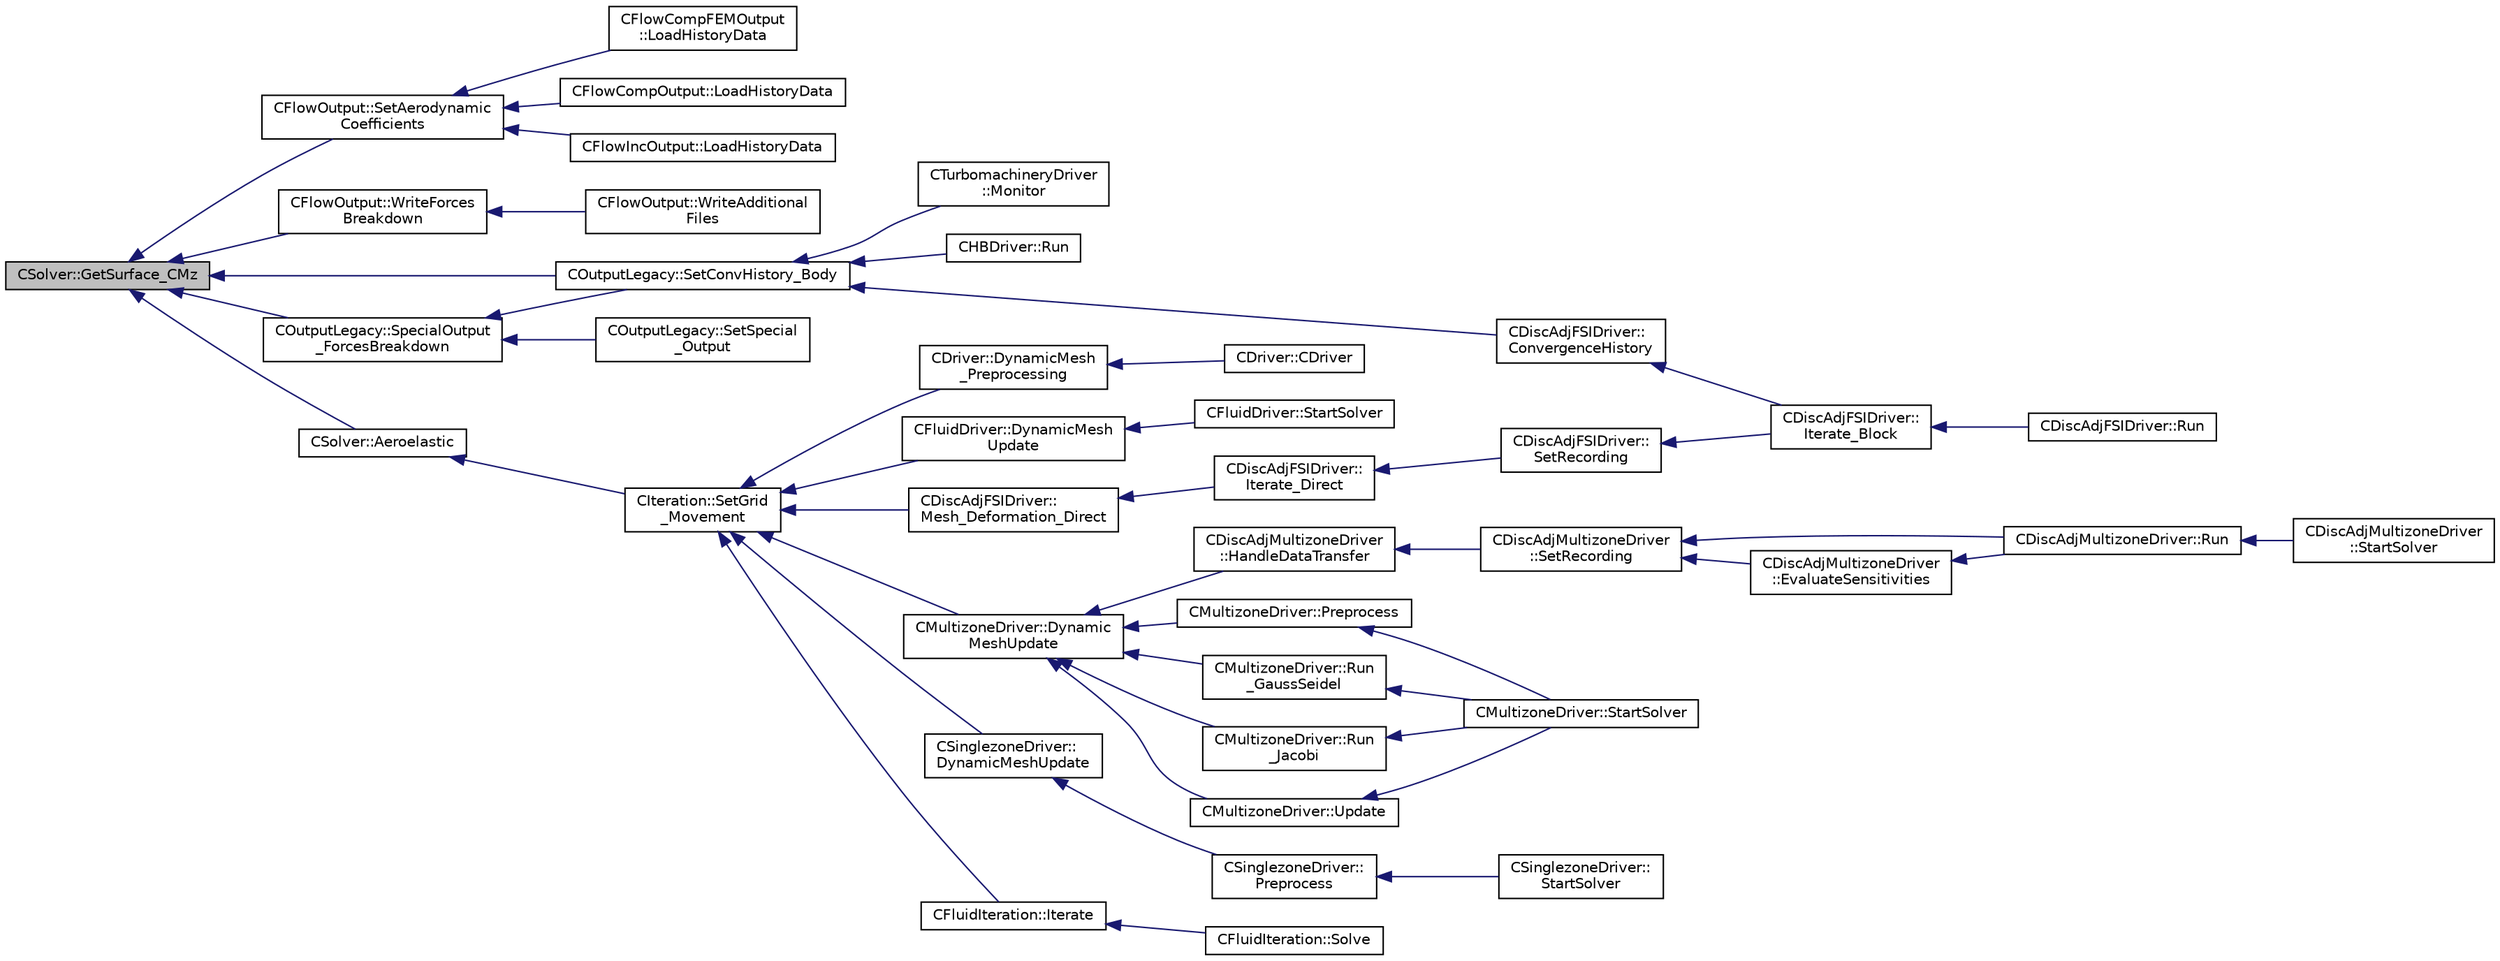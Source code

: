 digraph "CSolver::GetSurface_CMz"
{
  edge [fontname="Helvetica",fontsize="10",labelfontname="Helvetica",labelfontsize="10"];
  node [fontname="Helvetica",fontsize="10",shape=record];
  rankdir="LR";
  Node2816 [label="CSolver::GetSurface_CMz",height=0.2,width=0.4,color="black", fillcolor="grey75", style="filled", fontcolor="black"];
  Node2816 -> Node2817 [dir="back",color="midnightblue",fontsize="10",style="solid",fontname="Helvetica"];
  Node2817 [label="CFlowOutput::SetAerodynamic\lCoefficients",height=0.2,width=0.4,color="black", fillcolor="white", style="filled",URL="$class_c_flow_output.html#a849b56a2455df612cf6ab01f6dfacb3c",tooltip="Set the value of the aerodynamic coefficients. "];
  Node2817 -> Node2818 [dir="back",color="midnightblue",fontsize="10",style="solid",fontname="Helvetica"];
  Node2818 [label="CFlowCompFEMOutput\l::LoadHistoryData",height=0.2,width=0.4,color="black", fillcolor="white", style="filled",URL="$class_c_flow_comp_f_e_m_output.html#a0a4561b8ab0dffd1052f884062fd9710",tooltip="Load the history output field values. "];
  Node2817 -> Node2819 [dir="back",color="midnightblue",fontsize="10",style="solid",fontname="Helvetica"];
  Node2819 [label="CFlowCompOutput::LoadHistoryData",height=0.2,width=0.4,color="black", fillcolor="white", style="filled",URL="$class_c_flow_comp_output.html#a393cb19a691990ee6e88f844eccc79ed",tooltip="Load the history output field values. "];
  Node2817 -> Node2820 [dir="back",color="midnightblue",fontsize="10",style="solid",fontname="Helvetica"];
  Node2820 [label="CFlowIncOutput::LoadHistoryData",height=0.2,width=0.4,color="black", fillcolor="white", style="filled",URL="$class_c_flow_inc_output.html#a466112efa2e3a89cdd2456701a0480b5",tooltip="Load the history output field values. "];
  Node2816 -> Node2821 [dir="back",color="midnightblue",fontsize="10",style="solid",fontname="Helvetica"];
  Node2821 [label="CFlowOutput::WriteForces\lBreakdown",height=0.2,width=0.4,color="black", fillcolor="white", style="filled",URL="$class_c_flow_output.html#afacedef2006aa6fcf8c9a312b5f4430c",tooltip="Write the forces breakdown file. "];
  Node2821 -> Node2822 [dir="back",color="midnightblue",fontsize="10",style="solid",fontname="Helvetica"];
  Node2822 [label="CFlowOutput::WriteAdditional\lFiles",height=0.2,width=0.4,color="black", fillcolor="white", style="filled",URL="$class_c_flow_output.html#aaac3fb7b2575967b157c306065ab1ea8",tooltip="Write any additional files defined for the current solver. "];
  Node2816 -> Node2823 [dir="back",color="midnightblue",fontsize="10",style="solid",fontname="Helvetica"];
  Node2823 [label="COutputLegacy::SetConvHistory_Body",height=0.2,width=0.4,color="black", fillcolor="white", style="filled",URL="$class_c_output_legacy.html#a217cc0d778a3828499189a9debee47c6",tooltip="Write the history file and the convergence on the screen for serial computations. ..."];
  Node2823 -> Node2824 [dir="back",color="midnightblue",fontsize="10",style="solid",fontname="Helvetica"];
  Node2824 [label="CTurbomachineryDriver\l::Monitor",height=0.2,width=0.4,color="black", fillcolor="white", style="filled",URL="$class_c_turbomachinery_driver.html#a41d7b50bbacef68eb5436293ebb2da4f",tooltip="Monitor the computation. "];
  Node2823 -> Node2825 [dir="back",color="midnightblue",fontsize="10",style="solid",fontname="Helvetica"];
  Node2825 [label="CHBDriver::Run",height=0.2,width=0.4,color="black", fillcolor="white", style="filled",URL="$class_c_h_b_driver.html#a98c0448a8e0404845ee54e25b62eaea9",tooltip="Run a single iteration of a Harmonic Balance problem. "];
  Node2823 -> Node2826 [dir="back",color="midnightblue",fontsize="10",style="solid",fontname="Helvetica"];
  Node2826 [label="CDiscAdjFSIDriver::\lConvergenceHistory",height=0.2,width=0.4,color="black", fillcolor="white", style="filled",URL="$class_c_disc_adj_f_s_i_driver.html#a139dfa2442613879f2b15f28a09c2bd5",tooltip="Output the convergence history. "];
  Node2826 -> Node2827 [dir="back",color="midnightblue",fontsize="10",style="solid",fontname="Helvetica"];
  Node2827 [label="CDiscAdjFSIDriver::\lIterate_Block",height=0.2,width=0.4,color="black", fillcolor="white", style="filled",URL="$class_c_disc_adj_f_s_i_driver.html#a84949f139fa795b7d34d6ff77e82eb5c",tooltip="Iterate a certain block for adjoint FSI - may be the whole set of variables or independent and subite..."];
  Node2827 -> Node2828 [dir="back",color="midnightblue",fontsize="10",style="solid",fontname="Helvetica"];
  Node2828 [label="CDiscAdjFSIDriver::Run",height=0.2,width=0.4,color="black", fillcolor="white", style="filled",URL="$class_c_disc_adj_f_s_i_driver.html#a2e965d6e9c4dcfc296077cae225cab21",tooltip="Run a Discrete Adjoint iteration for the FSI problem. "];
  Node2816 -> Node2829 [dir="back",color="midnightblue",fontsize="10",style="solid",fontname="Helvetica"];
  Node2829 [label="COutputLegacy::SpecialOutput\l_ForcesBreakdown",height=0.2,width=0.4,color="black", fillcolor="white", style="filled",URL="$class_c_output_legacy.html#ab1ca98c0c4b16e9b75f06744e10d47c8",tooltip="Write the history file and the convergence on the screen for serial computations. ..."];
  Node2829 -> Node2823 [dir="back",color="midnightblue",fontsize="10",style="solid",fontname="Helvetica"];
  Node2829 -> Node2830 [dir="back",color="midnightblue",fontsize="10",style="solid",fontname="Helvetica"];
  Node2830 [label="COutputLegacy::SetSpecial\l_Output",height=0.2,width=0.4,color="black", fillcolor="white", style="filled",URL="$class_c_output_legacy.html#ab087aa06a268f2a2b96ead0cd32c0c41",tooltip="Writes the special output files. "];
  Node2816 -> Node2831 [dir="back",color="midnightblue",fontsize="10",style="solid",fontname="Helvetica"];
  Node2831 [label="CSolver::Aeroelastic",height=0.2,width=0.4,color="black", fillcolor="white", style="filled",URL="$class_c_solver.html#af130046f03f282501efef2c117af6ced",tooltip="Prepares and solves the aeroelastic equations. "];
  Node2831 -> Node2832 [dir="back",color="midnightblue",fontsize="10",style="solid",fontname="Helvetica"];
  Node2832 [label="CIteration::SetGrid\l_Movement",height=0.2,width=0.4,color="black", fillcolor="white", style="filled",URL="$class_c_iteration.html#a7b36785762f6b0c214569b185b858b6c",tooltip="Updates the positions and grid velocities for dynamic meshes between physical time steps..."];
  Node2832 -> Node2833 [dir="back",color="midnightblue",fontsize="10",style="solid",fontname="Helvetica"];
  Node2833 [label="CDriver::DynamicMesh\l_Preprocessing",height=0.2,width=0.4,color="black", fillcolor="white", style="filled",URL="$class_c_driver.html#af585d91d9c08dbddcc2b3e67dd5f5af9",tooltip="GridMovement_Preprocessing. "];
  Node2833 -> Node2834 [dir="back",color="midnightblue",fontsize="10",style="solid",fontname="Helvetica"];
  Node2834 [label="CDriver::CDriver",height=0.2,width=0.4,color="black", fillcolor="white", style="filled",URL="$class_c_driver.html#a3fca4a013a6efa9bbb38fe78a86b5f3d",tooltip="Constructor of the class. "];
  Node2832 -> Node2835 [dir="back",color="midnightblue",fontsize="10",style="solid",fontname="Helvetica"];
  Node2835 [label="CFluidDriver::DynamicMesh\lUpdate",height=0.2,width=0.4,color="black", fillcolor="white", style="filled",URL="$class_c_fluid_driver.html#a4eee67049f34a1875a42afa470e9f828",tooltip="Perform a dynamic mesh deformation, included grid velocity computation and the update of the multigri..."];
  Node2835 -> Node2836 [dir="back",color="midnightblue",fontsize="10",style="solid",fontname="Helvetica"];
  Node2836 [label="CFluidDriver::StartSolver",height=0.2,width=0.4,color="black", fillcolor="white", style="filled",URL="$class_c_fluid_driver.html#a1c122d5a4b5f562f69a84aef2b8bd6d5",tooltip="Launch the computation for all zones and all physics. "];
  Node2832 -> Node2837 [dir="back",color="midnightblue",fontsize="10",style="solid",fontname="Helvetica"];
  Node2837 [label="CDiscAdjFSIDriver::\lMesh_Deformation_Direct",height=0.2,width=0.4,color="black", fillcolor="white", style="filled",URL="$class_c_disc_adj_f_s_i_driver.html#ad683500d6b3773af342165b1b18f5c59",tooltip="Run a direct mesh deformation. "];
  Node2837 -> Node2838 [dir="back",color="midnightblue",fontsize="10",style="solid",fontname="Helvetica"];
  Node2838 [label="CDiscAdjFSIDriver::\lIterate_Direct",height=0.2,width=0.4,color="black", fillcolor="white", style="filled",URL="$class_c_disc_adj_f_s_i_driver.html#acd9e7f14d860522e48ba2b6db34efd49",tooltip="Iterate the direct solver for recording. "];
  Node2838 -> Node2839 [dir="back",color="midnightblue",fontsize="10",style="solid",fontname="Helvetica"];
  Node2839 [label="CDiscAdjFSIDriver::\lSetRecording",height=0.2,width=0.4,color="black", fillcolor="white", style="filled",URL="$class_c_disc_adj_f_s_i_driver.html#ab07394a77802e469a321ccd1b10cb988",tooltip="Set the recording for a Discrete Adjoint iteration for the FSI problem. "];
  Node2839 -> Node2827 [dir="back",color="midnightblue",fontsize="10",style="solid",fontname="Helvetica"];
  Node2832 -> Node2840 [dir="back",color="midnightblue",fontsize="10",style="solid",fontname="Helvetica"];
  Node2840 [label="CMultizoneDriver::Dynamic\lMeshUpdate",height=0.2,width=0.4,color="black", fillcolor="white", style="filled",URL="$class_c_multizone_driver.html#ad28a95a48e9750237a5e2b1bf2c4aac9",tooltip="Perform a dynamic mesh deformation, included grid velocity computation and the update of the multigri..."];
  Node2840 -> Node2841 [dir="back",color="midnightblue",fontsize="10",style="solid",fontname="Helvetica"];
  Node2841 [label="CDiscAdjMultizoneDriver\l::HandleDataTransfer",height=0.2,width=0.4,color="black", fillcolor="white", style="filled",URL="$class_c_disc_adj_multizone_driver.html#ab33de05a7a1f77dcf60014a4a35dd4f1",tooltip="Transfer data between zones and update grids when required. "];
  Node2841 -> Node2842 [dir="back",color="midnightblue",fontsize="10",style="solid",fontname="Helvetica"];
  Node2842 [label="CDiscAdjMultizoneDriver\l::SetRecording",height=0.2,width=0.4,color="black", fillcolor="white", style="filled",URL="$class_c_disc_adj_multizone_driver.html#a441f8669a04147aacab7df463e1dd021",tooltip="Record one iteration of the primal problem within each zone. "];
  Node2842 -> Node2843 [dir="back",color="midnightblue",fontsize="10",style="solid",fontname="Helvetica"];
  Node2843 [label="CDiscAdjMultizoneDriver::Run",height=0.2,width=0.4,color="black", fillcolor="white", style="filled",URL="$class_c_disc_adj_multizone_driver.html#af996aecdb6d20aa4fc81c9b67295abf5",tooltip="[Overload] Run an discrete adjoint update of all solvers within multiple zones. "];
  Node2843 -> Node2844 [dir="back",color="midnightblue",fontsize="10",style="solid",fontname="Helvetica"];
  Node2844 [label="CDiscAdjMultizoneDriver\l::StartSolver",height=0.2,width=0.4,color="black", fillcolor="white", style="filled",URL="$class_c_disc_adj_multizone_driver.html#a75de0a1a482ceeed4301a384f1515092",tooltip="[Overload] Launch the computation for discrete adjoint multizone problems. "];
  Node2842 -> Node2845 [dir="back",color="midnightblue",fontsize="10",style="solid",fontname="Helvetica"];
  Node2845 [label="CDiscAdjMultizoneDriver\l::EvaluateSensitivities",height=0.2,width=0.4,color="black", fillcolor="white", style="filled",URL="$class_c_disc_adj_multizone_driver.html#ac2789097629674cfb7d4de64954024df",tooltip="Evaluate sensitivites for the current adjoint solution and output files. "];
  Node2845 -> Node2843 [dir="back",color="midnightblue",fontsize="10",style="solid",fontname="Helvetica"];
  Node2840 -> Node2846 [dir="back",color="midnightblue",fontsize="10",style="solid",fontname="Helvetica"];
  Node2846 [label="CMultizoneDriver::Preprocess",height=0.2,width=0.4,color="black", fillcolor="white", style="filled",URL="$class_c_multizone_driver.html#a29c97f0dff69501feb7d5f8fe2670088",tooltip="Preprocess the multizone iteration. "];
  Node2846 -> Node2847 [dir="back",color="midnightblue",fontsize="10",style="solid",fontname="Helvetica"];
  Node2847 [label="CMultizoneDriver::StartSolver",height=0.2,width=0.4,color="black", fillcolor="white", style="filled",URL="$class_c_multizone_driver.html#a03cfc000c383ef0d86d34e1c6aef5ff3",tooltip="[Overload] Launch the computation for multizone problems. "];
  Node2840 -> Node2848 [dir="back",color="midnightblue",fontsize="10",style="solid",fontname="Helvetica"];
  Node2848 [label="CMultizoneDriver::Run\l_GaussSeidel",height=0.2,width=0.4,color="black", fillcolor="white", style="filled",URL="$class_c_multizone_driver.html#a8036223cdbe0c0d4552f17f6bad9189b",tooltip="Run a Block Gauss-Seidel iteration in all physical zones. "];
  Node2848 -> Node2847 [dir="back",color="midnightblue",fontsize="10",style="solid",fontname="Helvetica"];
  Node2840 -> Node2849 [dir="back",color="midnightblue",fontsize="10",style="solid",fontname="Helvetica"];
  Node2849 [label="CMultizoneDriver::Run\l_Jacobi",height=0.2,width=0.4,color="black", fillcolor="white", style="filled",URL="$class_c_multizone_driver.html#a1bf2824daac5a10e8fb7387676eee338",tooltip="Run a Block-Jacobi iteration in all physical zones. "];
  Node2849 -> Node2847 [dir="back",color="midnightblue",fontsize="10",style="solid",fontname="Helvetica"];
  Node2840 -> Node2850 [dir="back",color="midnightblue",fontsize="10",style="solid",fontname="Helvetica"];
  Node2850 [label="CMultizoneDriver::Update",height=0.2,width=0.4,color="black", fillcolor="white", style="filled",URL="$class_c_multizone_driver.html#ac5d960382730c14b035965906cf02cb6",tooltip="Update the dual-time solution within multiple zones. "];
  Node2850 -> Node2847 [dir="back",color="midnightblue",fontsize="10",style="solid",fontname="Helvetica"];
  Node2832 -> Node2851 [dir="back",color="midnightblue",fontsize="10",style="solid",fontname="Helvetica"];
  Node2851 [label="CSinglezoneDriver::\lDynamicMeshUpdate",height=0.2,width=0.4,color="black", fillcolor="white", style="filled",URL="$class_c_singlezone_driver.html#a8cf4c7786b495d459818b656a7f6a357",tooltip="Perform a dynamic mesh deformation, included grid velocity computation and the update of the multigri..."];
  Node2851 -> Node2852 [dir="back",color="midnightblue",fontsize="10",style="solid",fontname="Helvetica"];
  Node2852 [label="CSinglezoneDriver::\lPreprocess",height=0.2,width=0.4,color="black", fillcolor="white", style="filled",URL="$class_c_singlezone_driver.html#adc6587c2d0cd656a4fbdebaf611fbbc8",tooltip="Preprocess the single-zone iteration. "];
  Node2852 -> Node2853 [dir="back",color="midnightblue",fontsize="10",style="solid",fontname="Helvetica"];
  Node2853 [label="CSinglezoneDriver::\lStartSolver",height=0.2,width=0.4,color="black", fillcolor="white", style="filled",URL="$class_c_singlezone_driver.html#a6eb4215f7ee740a6d5edb798110ce44a",tooltip="[Overload] Launch the computation for single-zone problems. "];
  Node2832 -> Node2854 [dir="back",color="midnightblue",fontsize="10",style="solid",fontname="Helvetica"];
  Node2854 [label="CFluidIteration::Iterate",height=0.2,width=0.4,color="black", fillcolor="white", style="filled",URL="$class_c_fluid_iteration.html#ab1379b4cba3d8c893395123fb6030986",tooltip="Perform a single iteration of the fluid system. "];
  Node2854 -> Node2855 [dir="back",color="midnightblue",fontsize="10",style="solid",fontname="Helvetica"];
  Node2855 [label="CFluidIteration::Solve",height=0.2,width=0.4,color="black", fillcolor="white", style="filled",URL="$class_c_fluid_iteration.html#ae22cd342c9c9d2ea5ac3f5103394ff80",tooltip="Iterate the fluid system for a number of Inner_Iter iterations. "];
}

